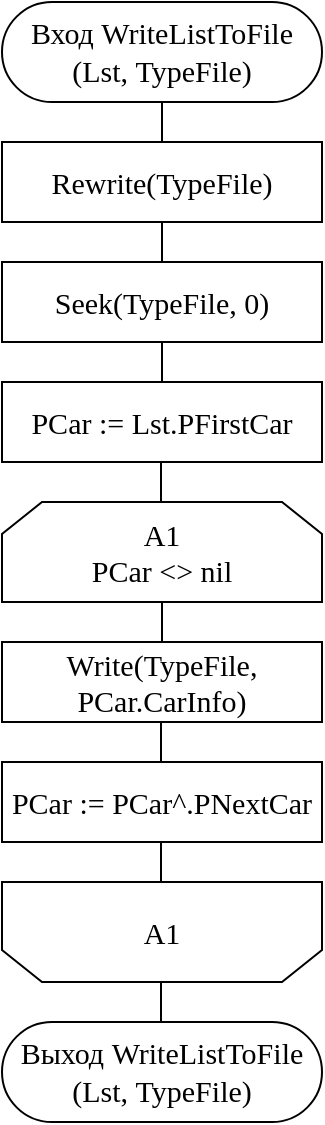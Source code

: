 <mxfile version="13.7.9" type="device"><diagram id="j7k2G078KELmyjuuS_Gg" name="Страница 1"><mxGraphModel dx="1086" dy="816" grid="1" gridSize="10" guides="1" tooltips="1" connect="1" arrows="1" fold="1" page="1" pageScale="1" pageWidth="827" pageHeight="1169" math="0" shadow="0"><root><mxCell id="0"/><mxCell id="1" parent="0"/><mxCell id="kY0o4cz6NIO0W3H8dnhp-1" value="Вход&amp;nbsp;&lt;span lang=&quot;EN-US&quot; style=&quot;font-size: 15px; line-height: 115%;&quot;&gt;WriteListToFile&lt;/span&gt;&lt;span style=&quot;font-size: 15px; line-height: 115%;&quot;&gt; &lt;br style=&quot;font-size: 15px;&quot;&gt;(&lt;/span&gt;&lt;span lang=&quot;EN-US&quot; style=&quot;font-size: 15px; line-height: 115%;&quot;&gt;Lst&lt;/span&gt;&lt;span style=&quot;font-size: 15px; line-height: 115%;&quot;&gt;, &lt;/span&gt;&lt;span lang=&quot;EN-US&quot; style=&quot;font-size: 15px; line-height: 115%;&quot;&gt;TypeFile&lt;/span&gt;&lt;span style=&quot;font-size: 15px; line-height: 115%;&quot;&gt;)&lt;/span&gt;" style="rounded=1;whiteSpace=wrap;html=1;fontSize=15;arcSize=50;fontFamily=Times New Roman;" vertex="1" parent="1"><mxGeometry x="340" y="40" width="160" height="50" as="geometry"/></mxCell><mxCell id="kY0o4cz6NIO0W3H8dnhp-2" value="" style="endArrow=none;html=1;fontFamily=Times New Roman;fontSize=15;rounded=0;" edge="1" parent="1"><mxGeometry width="50" height="50" relative="1" as="geometry"><mxPoint x="420" y="110" as="sourcePoint"/><mxPoint x="420" y="90" as="targetPoint"/></mxGeometry></mxCell><mxCell id="kY0o4cz6NIO0W3H8dnhp-3" value="Rewrite(TypeFile)" style="rounded=0;whiteSpace=wrap;html=1;fontSize=15;fontFamily=Times New Roman;" vertex="1" parent="1"><mxGeometry x="340" y="110" width="160" height="40" as="geometry"/></mxCell><mxCell id="kY0o4cz6NIO0W3H8dnhp-4" value="" style="endArrow=none;html=1;fontFamily=Times New Roman;fontSize=15;rounded=0;" edge="1" parent="1"><mxGeometry width="50" height="50" relative="1" as="geometry"><mxPoint x="419.5" y="290" as="sourcePoint"/><mxPoint x="419.5" y="270" as="targetPoint"/></mxGeometry></mxCell><mxCell id="kY0o4cz6NIO0W3H8dnhp-5" value="Write(TypeFile, PCar.CarInfo)" style="rounded=0;whiteSpace=wrap;html=1;fontSize=15;fontFamily=Times New Roman;" vertex="1" parent="1"><mxGeometry x="340" y="360" width="160" height="40" as="geometry"/></mxCell><mxCell id="kY0o4cz6NIO0W3H8dnhp-6" value="" style="endArrow=none;html=1;fontFamily=Times New Roman;fontSize=15;rounded=0;" edge="1" parent="1"><mxGeometry width="50" height="50" relative="1" as="geometry"><mxPoint x="419.5" y="480" as="sourcePoint"/><mxPoint x="419.5" y="460" as="targetPoint"/></mxGeometry></mxCell><mxCell id="kY0o4cz6NIO0W3H8dnhp-8" value="" style="endArrow=none;html=1;fontFamily=Times New Roman;fontSize=15;rounded=0;" edge="1" parent="1"><mxGeometry width="50" height="50" relative="1" as="geometry"><mxPoint x="419.5" y="420" as="sourcePoint"/><mxPoint x="419.5" y="400" as="targetPoint"/></mxGeometry></mxCell><mxCell id="kY0o4cz6NIO0W3H8dnhp-9" value="" style="endArrow=none;html=1;fontFamily=Times New Roman;fontSize=15;rounded=0;" edge="1" parent="1"><mxGeometry width="50" height="50" relative="1" as="geometry"><mxPoint x="419.5" y="550" as="sourcePoint"/><mxPoint x="419.5" y="530" as="targetPoint"/></mxGeometry></mxCell><mxCell id="kY0o4cz6NIO0W3H8dnhp-11" value="А1&lt;br style=&quot;font-size: 15px;&quot;&gt;PCar &amp;lt;&amp;gt; nil" style="shape=loopLimit;whiteSpace=wrap;html=1;fontSize=15;rounded=0;fontFamily=Times New Roman;" vertex="1" parent="1"><mxGeometry x="340" y="290" width="160" height="50" as="geometry"/></mxCell><mxCell id="kY0o4cz6NIO0W3H8dnhp-12" value="" style="endArrow=none;html=1;fontFamily=Times New Roman;fontSize=15;rounded=0;" edge="1" parent="1"><mxGeometry width="50" height="50" relative="1" as="geometry"><mxPoint x="420" y="360" as="sourcePoint"/><mxPoint x="420" y="340" as="targetPoint"/></mxGeometry></mxCell><mxCell id="kY0o4cz6NIO0W3H8dnhp-13" value="А1" style="shape=loopLimit;whiteSpace=wrap;html=1;fontSize=15;flipV=1;rounded=0;fontFamily=Times New Roman;" vertex="1" parent="1"><mxGeometry x="340" y="480" width="160" height="50" as="geometry"/></mxCell><mxCell id="kY0o4cz6NIO0W3H8dnhp-16" value="" style="endArrow=none;html=1;fontFamily=Times New Roman;fontSize=15;rounded=0;" edge="1" parent="1"><mxGeometry width="50" height="50" relative="1" as="geometry"><mxPoint x="420" y="170" as="sourcePoint"/><mxPoint x="420" y="150" as="targetPoint"/></mxGeometry></mxCell><mxCell id="kY0o4cz6NIO0W3H8dnhp-17" value="Seek(TypeFile, 0)" style="rounded=0;whiteSpace=wrap;html=1;fontSize=15;fontFamily=Times New Roman;" vertex="1" parent="1"><mxGeometry x="340" y="170" width="160" height="40" as="geometry"/></mxCell><mxCell id="kY0o4cz6NIO0W3H8dnhp-18" value="" style="endArrow=none;html=1;fontFamily=Times New Roman;fontSize=15;rounded=0;" edge="1" parent="1"><mxGeometry width="50" height="50" relative="1" as="geometry"><mxPoint x="420" y="230" as="sourcePoint"/><mxPoint x="420" y="210" as="targetPoint"/></mxGeometry></mxCell><mxCell id="kY0o4cz6NIO0W3H8dnhp-19" value="PCar := Lst.PFirstCar" style="rounded=0;whiteSpace=wrap;html=1;fontSize=15;fontFamily=Times New Roman;" vertex="1" parent="1"><mxGeometry x="340" y="230" width="160" height="40" as="geometry"/></mxCell><mxCell id="kY0o4cz6NIO0W3H8dnhp-20" value="Выход&amp;nbsp;&lt;span lang=&quot;EN-US&quot; style=&quot;font-size: 15px; line-height: 115%;&quot;&gt;WriteListToFile&lt;/span&gt;&lt;span style=&quot;font-size: 15px; line-height: 115%;&quot;&gt; &lt;br style=&quot;font-size: 15px;&quot;&gt;(&lt;/span&gt;&lt;span lang=&quot;EN-US&quot; style=&quot;font-size: 15px; line-height: 115%;&quot;&gt;Lst&lt;/span&gt;&lt;span style=&quot;font-size: 15px; line-height: 115%;&quot;&gt;, &lt;/span&gt;&lt;span lang=&quot;EN-US&quot; style=&quot;font-size: 15px; line-height: 115%;&quot;&gt;TypeFile&lt;/span&gt;&lt;span style=&quot;font-size: 15px; line-height: 115%;&quot;&gt;)&lt;/span&gt;" style="rounded=1;whiteSpace=wrap;html=1;fontSize=15;arcSize=50;fontFamily=Times New Roman;" vertex="1" parent="1"><mxGeometry x="340" y="550" width="160" height="50" as="geometry"/></mxCell><mxCell id="kY0o4cz6NIO0W3H8dnhp-21" value="PCar := PCar^.PNextCar" style="rounded=0;whiteSpace=wrap;html=1;fontSize=15;fontFamily=Times New Roman;" vertex="1" parent="1"><mxGeometry x="340" y="420" width="160" height="40" as="geometry"/></mxCell></root></mxGraphModel></diagram></mxfile>